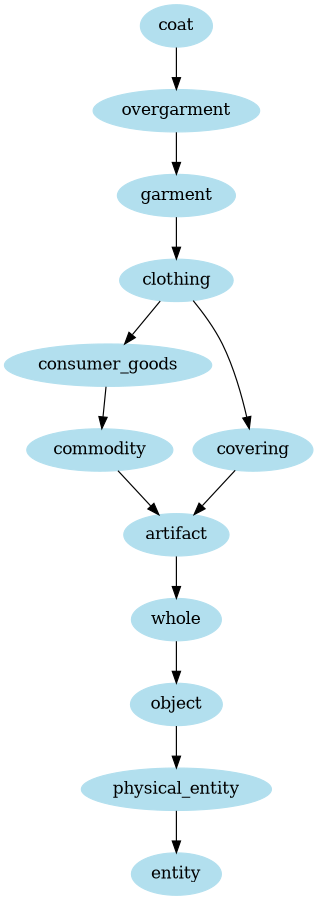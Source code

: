 digraph unix {
	node [color=lightblue2 style=filled]
	size="6,6"
	coat -> overgarment
	overgarment -> garment
	garment -> clothing
	clothing -> consumer_goods
	consumer_goods -> commodity
	commodity -> artifact
	artifact -> whole
	whole -> object
	object -> physical_entity
	physical_entity -> entity
	clothing -> covering
	covering -> artifact
}
